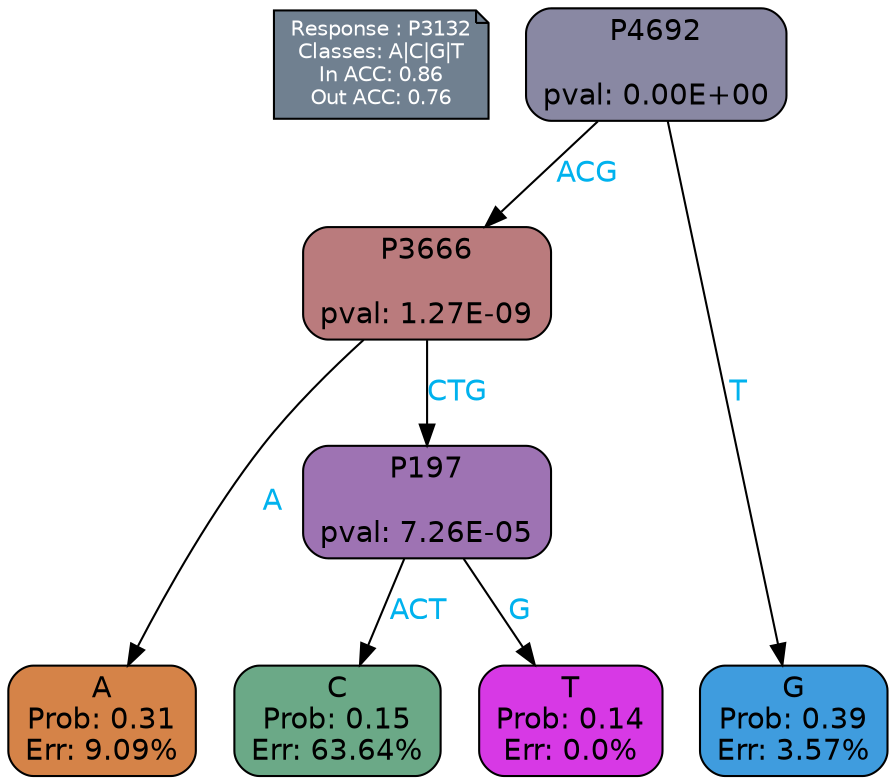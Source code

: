 digraph Tree {
node [shape=box, style="filled, rounded", color="black", fontname=helvetica] ;
graph [ranksep=equally, splines=polylines, bgcolor=transparent, dpi=600] ;
edge [fontname=helvetica] ;
LEGEND [label="Response : P3132
Classes: A|C|G|T
In ACC: 0.86
Out ACC: 0.76
",shape=note,align=left,style=filled,fillcolor="slategray",fontcolor="white",fontsize=10];1 [label="P4692

pval: 0.00E+00", fillcolor="#8988a3"] ;
2 [label="P3666

pval: 1.27E-09", fillcolor="#ba7b7d"] ;
3 [label="A
Prob: 0.31
Err: 9.09%", fillcolor="#d58348"] ;
4 [label="P197

pval: 7.26E-05", fillcolor="#9e73b3"] ;
5 [label="C
Prob: 0.15
Err: 63.64%", fillcolor="#6ba987"] ;
6 [label="T
Prob: 0.14
Err: 0.0%", fillcolor="#d739e5"] ;
7 [label="G
Prob: 0.39
Err: 3.57%", fillcolor="#3f9cde"] ;
1 -> 2 [label="ACG",fontcolor=deepskyblue2] ;
1 -> 7 [label="T",fontcolor=deepskyblue2] ;
2 -> 3 [label="A",fontcolor=deepskyblue2] ;
2 -> 4 [label="CTG",fontcolor=deepskyblue2] ;
4 -> 5 [label="ACT",fontcolor=deepskyblue2] ;
4 -> 6 [label="G",fontcolor=deepskyblue2] ;
{rank = same; 3;5;6;7;}{rank = same; LEGEND;1;}}